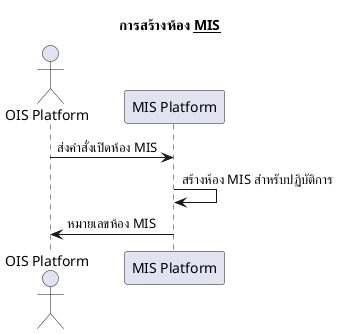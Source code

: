 @startuml
Title การสร้างห้อง __MIS__
actor "OIS Platform" as OIS
  OIS -> "MIS Platform": ส่งคำสั่งเปิดห้อง MIS
  "MIS Platform" -> "MIS Platform": สร้างห้อง MIS สำหรับปฏิบัติการ
  OIS <- "MIS Platform": หมายเลขห้อง MIS
@enduml
